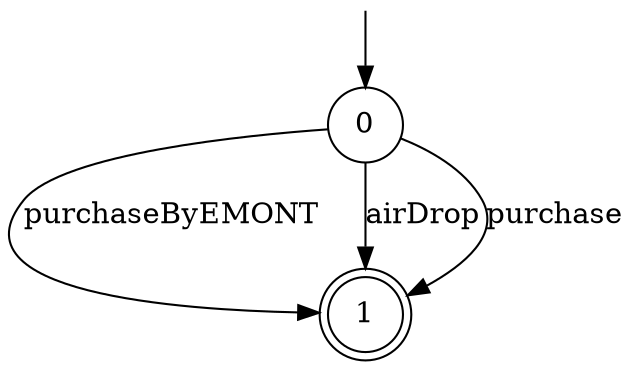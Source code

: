 digraph g {

	s0 [shape="circle" label="0"];
	s1 [shape="doublecircle" label="1"];
	s0 -> s1 [label="purchaseByEMONT"];
	s0 -> s1 [label="airDrop"];
	s0 -> s1 [label="purchase"];

__start0 [label="" shape="none" width="0" height="0"];
__start0 -> s0;

}
